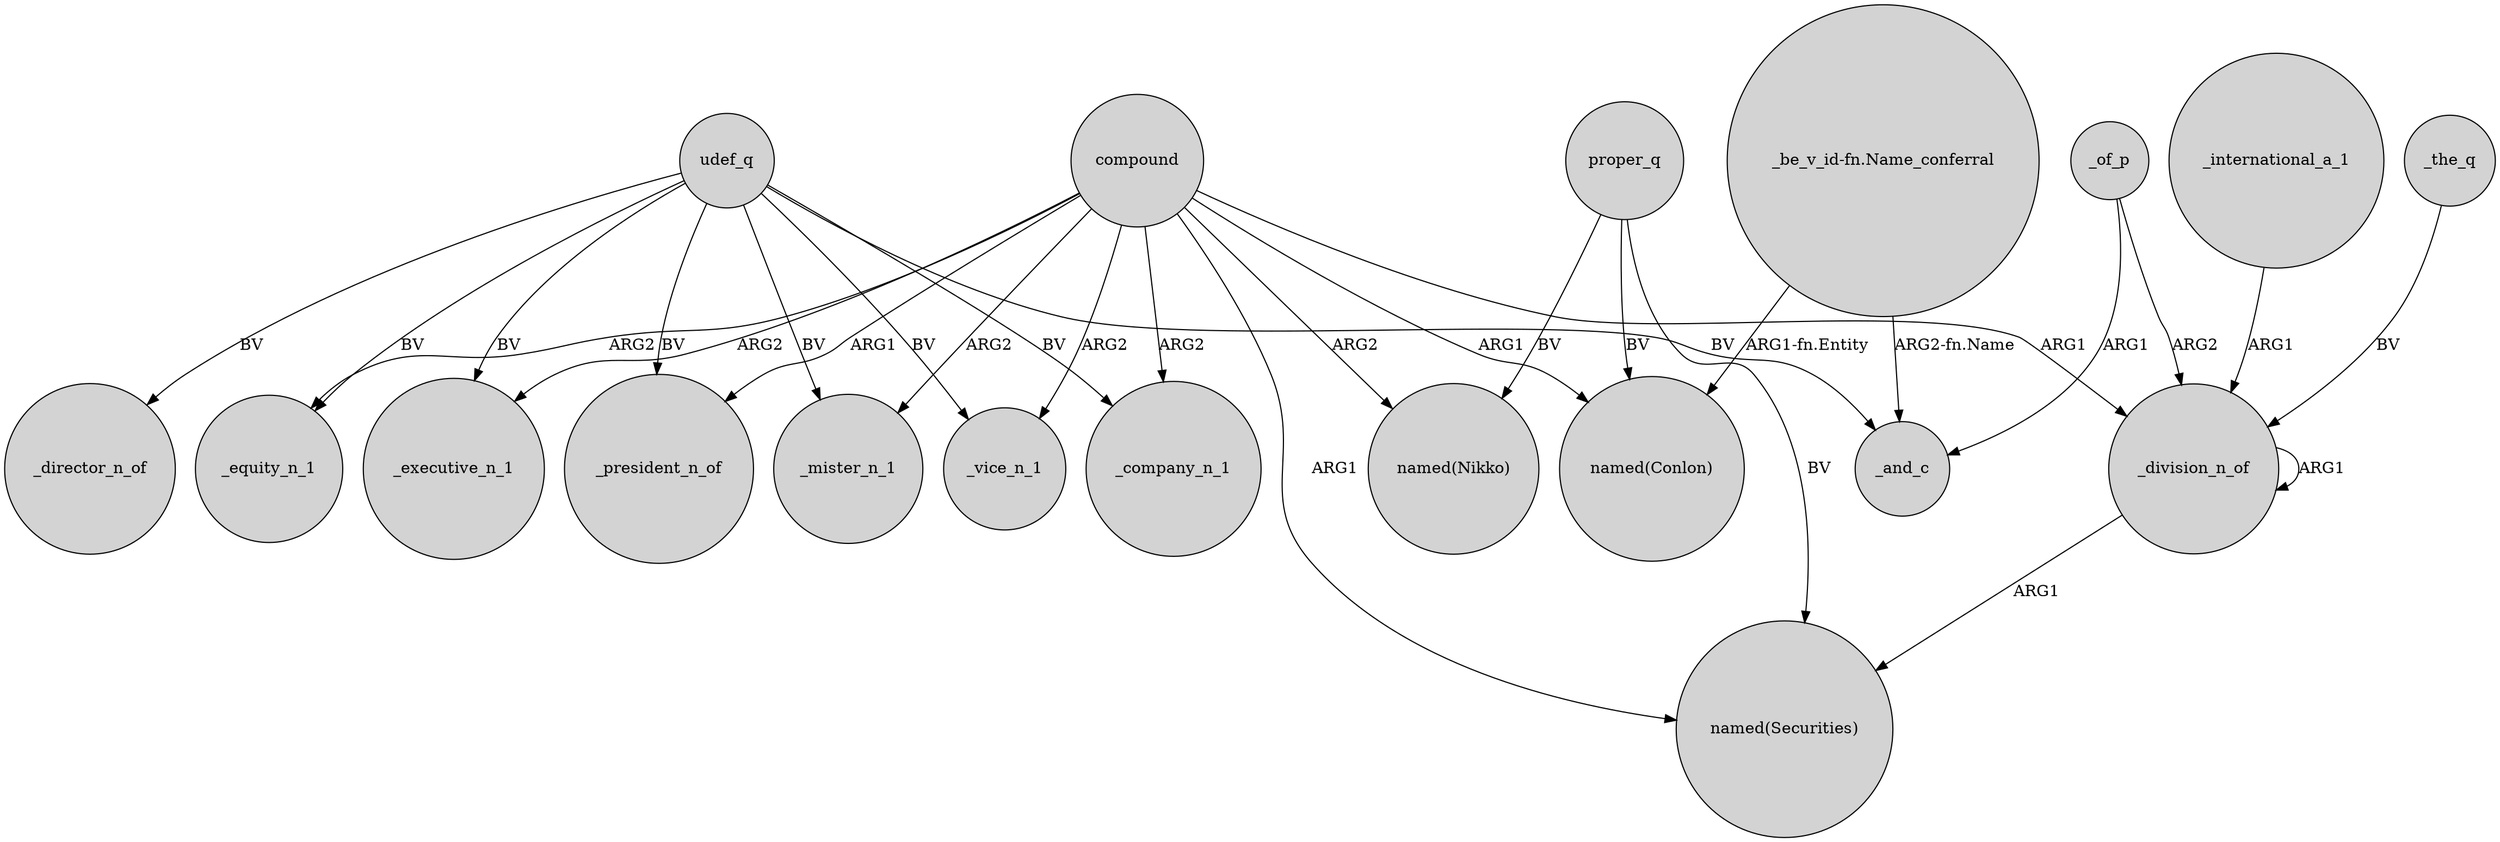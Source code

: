 digraph {
	node [shape=circle style=filled]
	udef_q -> _director_n_of [label=BV]
	compound -> _mister_n_1 [label=ARG2]
	_the_q -> _division_n_of [label=BV]
	proper_q -> "named(Securities)" [label=BV]
	compound -> _company_n_1 [label=ARG2]
	_division_n_of -> _division_n_of [label=ARG1]
	udef_q -> _company_n_1 [label=BV]
	udef_q -> _equity_n_1 [label=BV]
	compound -> _equity_n_1 [label=ARG2]
	compound -> "named(Conlon)" [label=ARG1]
	udef_q -> _and_c [label=BV]
	udef_q -> _mister_n_1 [label=BV]
	_of_p -> _and_c [label=ARG1]
	proper_q -> "named(Nikko)" [label=BV]
	udef_q -> _executive_n_1 [label=BV]
	udef_q -> _vice_n_1 [label=BV]
	_international_a_1 -> _division_n_of [label=ARG1]
	compound -> "named(Nikko)" [label=ARG2]
	_of_p -> _division_n_of [label=ARG2]
	compound -> _division_n_of [label=ARG1]
	compound -> _vice_n_1 [label=ARG2]
	"_be_v_id-fn.Name_conferral" -> "named(Conlon)" [label="ARG1-fn.Entity"]
	compound -> _president_n_of [label=ARG1]
	proper_q -> "named(Conlon)" [label=BV]
	udef_q -> _president_n_of [label=BV]
	_division_n_of -> "named(Securities)" [label=ARG1]
	"_be_v_id-fn.Name_conferral" -> _and_c [label="ARG2-fn.Name"]
	compound -> _executive_n_1 [label=ARG2]
	compound -> "named(Securities)" [label=ARG1]
}
